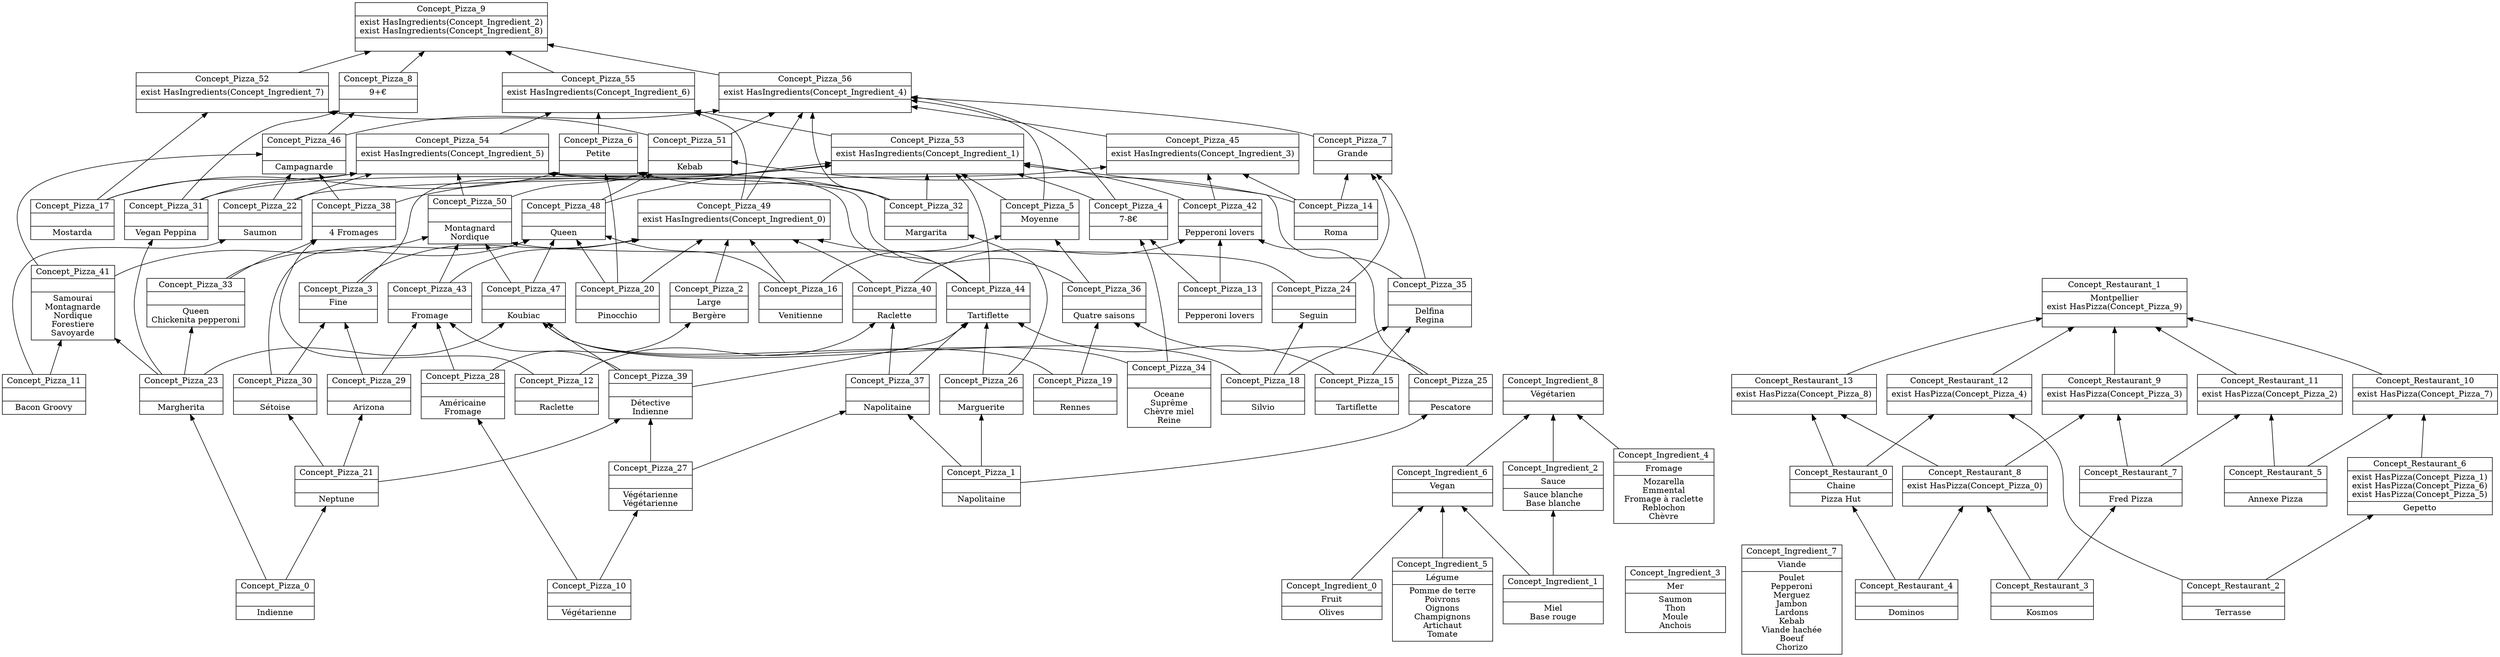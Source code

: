 digraph G { 
	rankdir=BT;
subgraph Pizza { 
label="Pizza";
1 [shape=record,label="{Concept_Pizza_1||Napolitaine\n}"];
2 [shape=record,label="{Concept_Pizza_0||Indienne\n}"];
3 [shape=record,label="{Concept_Pizza_15||Tartiflette\n}"];
4 [shape=record,label="{Concept_Pizza_10||Végétarienne\n}"];
5 [shape=record,label="{Concept_Pizza_12||Raclette\n}"];
6 [shape=record,label="{Concept_Pizza_13||Pepperoni lovers\n}"];
7 [shape=record,label="{Concept_Pizza_14||Roma\n}"];
8 [shape=record,label="{Concept_Pizza_16||Venitienne\n}"];
9 [shape=record,label="{Concept_Pizza_11||Bacon Groovy\n}"];
10 [shape=record,label="{Concept_Pizza_18||Silvio\n}"];
11 [shape=record,label="{Concept_Pizza_20||Pinocchio\n}"];
12 [shape=record,label="{Concept_Pizza_17||Mostarda\n}"];
13 [shape=record,label="{Concept_Pizza_19||Rennes\n}"];
14 [shape=record,label="{Concept_Pizza_25||Pescatore\n}"];
15 [shape=record,label="{Concept_Pizza_26||Marguerite\n}"];
16 [shape=record,label="{Concept_Pizza_21||Neptune\n}"];
17 [shape=record,label="{Concept_Pizza_22||Saumon\n}"];
18 [shape=record,label="{Concept_Pizza_23||Margherita\n}"];
19 [shape=record,label="{Concept_Pizza_24||Seguin\n}"];
20 [shape=record,label="{Concept_Pizza_30||Sétoise\n}"];
21 [shape=record,label="{Concept_Pizza_29||Arizona\n}"];
22 [shape=record,label="{Concept_Pizza_28||Américaine\nFromage\n}"];
23 [shape=record,label="{Concept_Pizza_32||Margarita\n}"];
24 [shape=record,label="{Concept_Pizza_31||Vegan Peppina\n}"];
25 [shape=record,label="{Concept_Pizza_27||Végétarienne\nVégétarienne\n}"];
26 [shape=record,label="{Concept_Pizza_3|Fine\n|}"];
27 [shape=record,label="{Concept_Pizza_2|Large\n|Bergère\n}"];
28 [shape=record,label="{Concept_Pizza_35||Delfina\nRegina\n}"];
29 [shape=record,label="{Concept_Pizza_36||Quatre saisons\n}"];
30 [shape=record,label="{Concept_Pizza_34||Oceane\nSuprême\nChèvre miel\nReine\n}"];
31 [shape=record,label="{Concept_Pizza_33||Queen\nChickenita pepperoni\n}"];
32 [shape=record,label="{Concept_Pizza_6|Petite\n|}"];
33 [shape=record,label="{Concept_Pizza_5|Moyenne\n|}"];
34 [shape=record,label="{Concept_Pizza_4|7-8€\n|}"];
35 [shape=record,label="{Concept_Pizza_37||Napolitaine\n}"];
36 [shape=record,label="{Concept_Pizza_7|Grande\n|}"];
37 [shape=record,label="{Concept_Pizza_38||4 Fromages\n}"];
38 [shape=record,label="{Concept_Pizza_40||Raclette\n}"];
39 [shape=record,label="{Concept_Pizza_39||Détective\nIndienne\n}"];
40 [shape=record,label="{Concept_Pizza_41||Samourai\nMontagnarde\nNordique\nForestiere\nSavoyarde\n}"];
41 [shape=record,label="{Concept_Pizza_42||Pepperoni lovers\n}"];
42 [shape=record,label="{Concept_Pizza_43||Fromage\n}"];
43 [shape=record,label="{Concept_Pizza_44||Tartiflette\n}"];
44 [shape=record,label="{Concept_Pizza_45|exist HasIngredients(Concept_Ingredient_3)\n|}"];
45 [shape=record,label="{Concept_Pizza_46||Campagnarde\n}"];
46 [shape=record,label="{Concept_Pizza_8|9+€\n|}"];
47 [shape=record,label="{Concept_Pizza_47||Koubiac\n}"];
48 [shape=record,label="{Concept_Pizza_48||Queen\n}"];
49 [shape=record,label="{Concept_Pizza_49|exist HasIngredients(Concept_Ingredient_0)\n|}"];
50 [shape=record,label="{Concept_Pizza_50||Montagnard\nNordique\n}"];
51 [shape=record,label="{Concept_Pizza_51||Kebab\n}"];
52 [shape=record,label="{Concept_Pizza_53|exist HasIngredients(Concept_Ingredient_1)\n|}"];
53 [shape=record,label="{Concept_Pizza_52|exist HasIngredients(Concept_Ingredient_7)\n|}"];
54 [shape=record,label="{Concept_Pizza_54|exist HasIngredients(Concept_Ingredient_5)\n|}"];
55 [shape=record,label="{Concept_Pizza_55|exist HasIngredients(Concept_Ingredient_6)\n|}"];
56 [shape=record,label="{Concept_Pizza_56|exist HasIngredients(Concept_Ingredient_4)\n|}"];
57 [shape=record,label="{Concept_Pizza_9|exist HasIngredients(Concept_Ingredient_2)\nexist HasIngredients(Concept_Ingredient_8)\n|}"];
	1 -> 14
	1 -> 15
	2 -> 16
	9 -> 17
	2 -> 18
	10 -> 19
	16 -> 20
	16 -> 21
	4 -> 22
	15 -> 23
	18 -> 24
	4 -> 25
	20 -> 26
	21 -> 26
	22 -> 27
	3 -> 28
	10 -> 28
	14 -> 29
	13 -> 29
	18 -> 31
	11 -> 32
	23 -> 32
	12 -> 32
	29 -> 33
	8 -> 33
	30 -> 34
	6 -> 34
	1 -> 35
	25 -> 35
	28 -> 36
	7 -> 36
	19 -> 36
	31 -> 37
	5 -> 37
	5 -> 38
	35 -> 38
	25 -> 39
	16 -> 39
	9 -> 40
	18 -> 40
	38 -> 41
	6 -> 41
	14 -> 41
	22 -> 42
	39 -> 42
	21 -> 42
	3 -> 43
	35 -> 43
	39 -> 43
	15 -> 43
	17 -> 44
	7 -> 44
	41 -> 44
	37 -> 45
	17 -> 45
	40 -> 45
	45 -> 46
	24 -> 46
	30 -> 47
	10 -> 47
	39 -> 47
	13 -> 47
	18 -> 47
	47 -> 48
	8 -> 48
	11 -> 48
	31 -> 48
	20 -> 48
	38 -> 49
	8 -> 49
	11 -> 49
	26 -> 49
	42 -> 49
	27 -> 49
	43 -> 49
	42 -> 50
	47 -> 50
	19 -> 50
	40 -> 50
	50 -> 51
	7 -> 51
	26 -> 51
	48 -> 51
	28 -> 52
	34 -> 52
	23 -> 52
	33 -> 52
	41 -> 52
	48 -> 52
	37 -> 52
	43 -> 52
	24 -> 52
	51 -> 53
	12 -> 53
	12 -> 54
	23 -> 54
	50 -> 54
	17 -> 54
	43 -> 54
	24 -> 54
	29 -> 54
	54 -> 55
	52 -> 55
	49 -> 55
	32 -> 55
	45 -> 56
	34 -> 56
	23 -> 56
	33 -> 56
	36 -> 56
	51 -> 56
	44 -> 56
	49 -> 56
	55 -> 57
	53 -> 57
	46 -> 57
	56 -> 57
}
subgraph Ingredient { 
label="Ingredient";
58 [shape=record,label="{Concept_Ingredient_0|Fruit\n|Olives\n}"];
59 [shape=record,label="{Concept_Ingredient_1||Miel\nBase rouge\n}"];
60 [shape=record,label="{Concept_Ingredient_2|Sauce\n|Sauce blanche\nBase blanche\n}"];
61 [shape=record,label="{Concept_Ingredient_3|Mer\n|Saumon\nThon\nMoule\nAnchois\n}"];
62 [shape=record,label="{Concept_Ingredient_4|Fromage\n|Mozarella\nEmmental\nFromage à raclette\nReblochon\nChèvre\n}"];
63 [shape=record,label="{Concept_Ingredient_5|Légume\n|Pomme de terre\nPoivrons\nOignons\nChampignons\nArtichaut\nTomate\n}"];
64 [shape=record,label="{Concept_Ingredient_6|Vegan\n|}"];
65 [shape=record,label="{Concept_Ingredient_7|Viande\n|Poulet\nPepperoni\nMerguez\nJambon\nLardons\nKebab\nViande hachée\nBoeuf\nChorizo\n}"];
66 [shape=record,label="{Concept_Ingredient_8|Végétarien\n|}"];
	59 -> 60
	63 -> 64
	58 -> 64
	59 -> 64
	64 -> 66
	60 -> 66
	62 -> 66
}
subgraph Restaurant { 
label="Restaurant";
67 [shape=record,label="{Concept_Restaurant_4||Dominos\n}"];
68 [shape=record,label="{Concept_Restaurant_2||Terrasse\n}"];
69 [shape=record,label="{Concept_Restaurant_5||Annexe Pizza\n}"];
70 [shape=record,label="{Concept_Restaurant_3||Kosmos\n}"];
71 [shape=record,label="{Concept_Restaurant_0|Chaine\n|Pizza Hut\n}"];
72 [shape=record,label="{Concept_Restaurant_6|exist HasPizza(Concept_Pizza_1)\nexist HasPizza(Concept_Pizza_6)\nexist HasPizza(Concept_Pizza_5)\n|Gepetto\n}"];
73 [shape=record,label="{Concept_Restaurant_7||Fred Pizza\n}"];
74 [shape=record,label="{Concept_Restaurant_8|exist HasPizza(Concept_Pizza_0)\n|}"];
75 [shape=record,label="{Concept_Restaurant_9|exist HasPizza(Concept_Pizza_3)\n|}"];
76 [shape=record,label="{Concept_Restaurant_11|exist HasPizza(Concept_Pizza_2)\n|}"];
77 [shape=record,label="{Concept_Restaurant_12|exist HasPizza(Concept_Pizza_4)\n|}"];
78 [shape=record,label="{Concept_Restaurant_10|exist HasPizza(Concept_Pizza_7)\n|}"];
79 [shape=record,label="{Concept_Restaurant_1|Montpellier\nexist HasPizza(Concept_Pizza_9)\n|}"];
80 [shape=record,label="{Concept_Restaurant_13|exist HasPizza(Concept_Pizza_8)\n|}"];
	67 -> 71
	68 -> 72
	70 -> 73
	70 -> 74
	67 -> 74
	74 -> 75
	73 -> 75
	69 -> 76
	73 -> 76
	71 -> 77
	68 -> 77
	69 -> 78
	72 -> 78
	80 -> 79
	76 -> 79
	77 -> 79
	78 -> 79
	75 -> 79
	71 -> 80
	74 -> 80
}
}